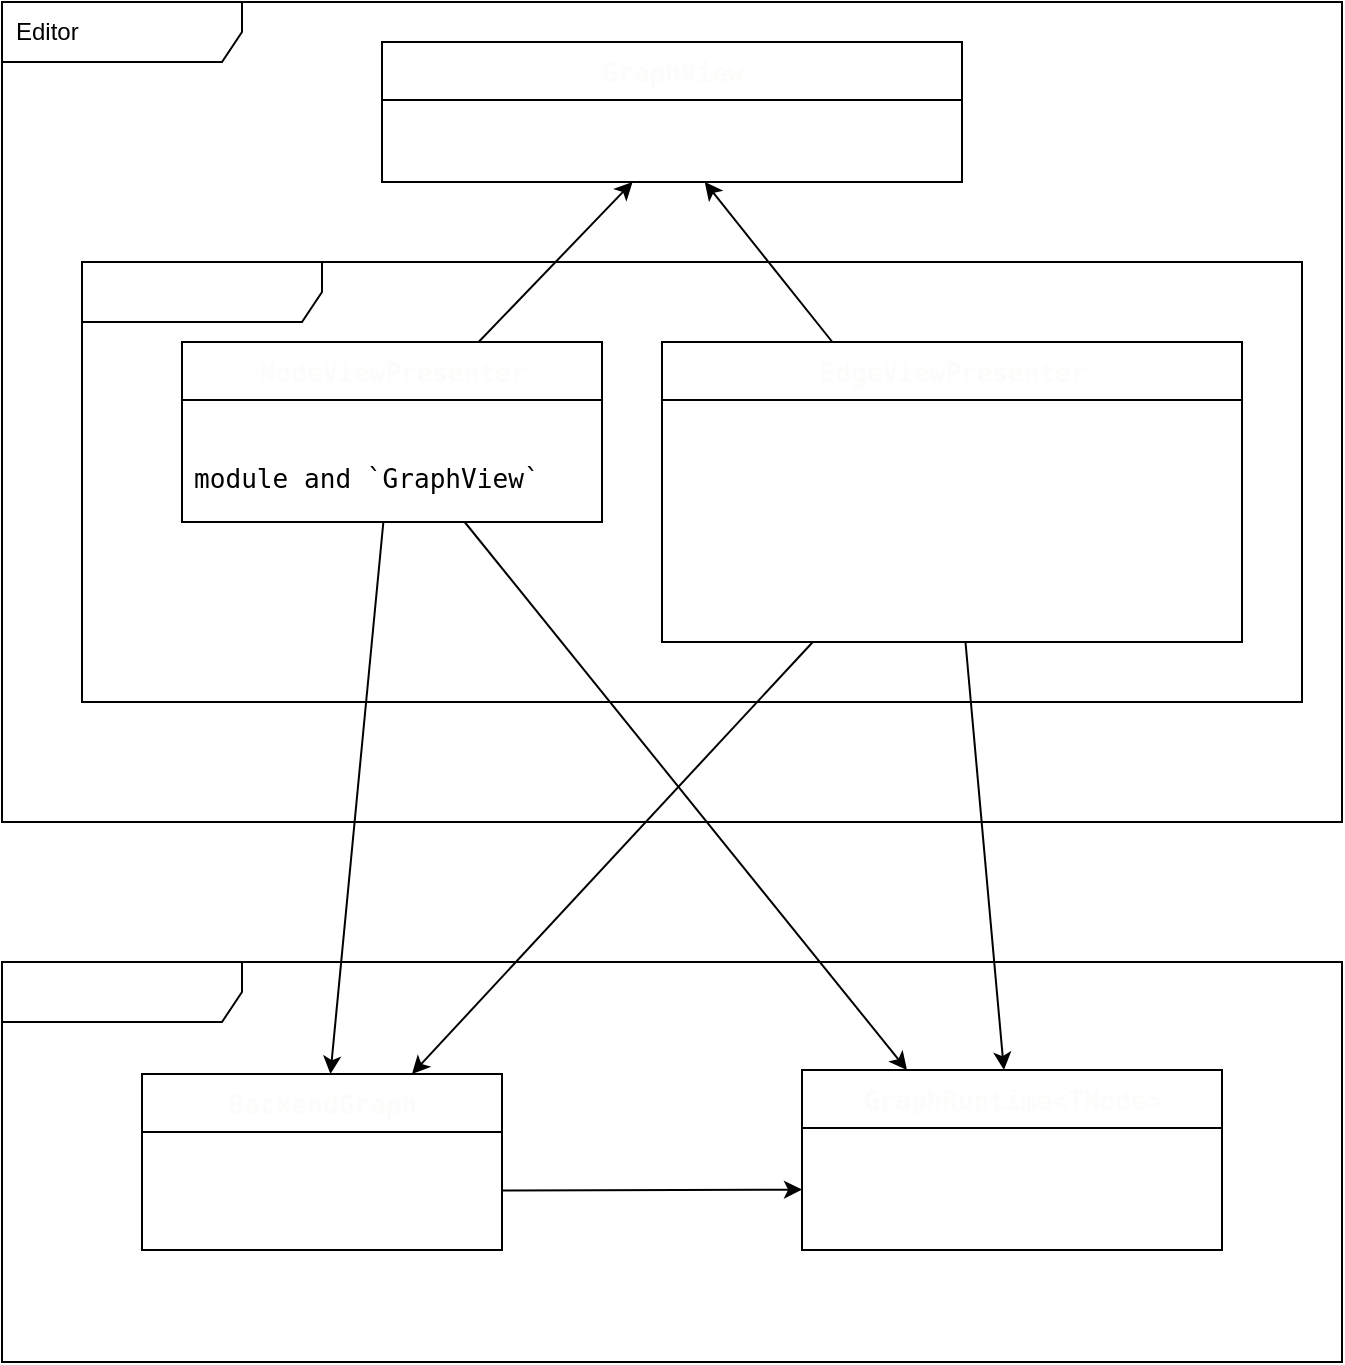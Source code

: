 <mxfile>
    <diagram id="-ilOTlaAT-9ni3G5RdYs" name="Page-1">
        <mxGraphModel dx="738" dy="527" grid="1" gridSize="10" guides="1" tooltips="1" connect="1" arrows="1" fold="1" page="1" pageScale="1" pageWidth="850" pageHeight="1100" math="0" shadow="0">
            <root>
                <mxCell id="0"/>
                <mxCell id="1" parent="0"/>
                <mxCell id="20" value="Presenters" style="shape=umlFrame;whiteSpace=wrap;html=1;width=120;height=30;boundedLbl=1;verticalAlign=middle;align=left;spacingLeft=5;labelBackgroundColor=none;fontColor=#FFFFFF;" vertex="1" parent="1">
                    <mxGeometry x="180" y="190" width="610" height="220" as="geometry"/>
                </mxCell>
                <mxCell id="26" value="Runtime" style="shape=umlFrame;whiteSpace=wrap;html=1;width=120;height=30;boundedLbl=1;verticalAlign=middle;align=left;spacingLeft=5;labelBackgroundColor=none;fontColor=#FFFFFF;" vertex="1" parent="1">
                    <mxGeometry x="140" y="540" width="670" height="200" as="geometry"/>
                </mxCell>
                <mxCell id="7" value="Editor" style="shape=umlFrame;whiteSpace=wrap;html=1;width=120;height=30;boundedLbl=1;verticalAlign=middle;align=left;spacingLeft=5;" vertex="1" parent="1">
                    <mxGeometry x="140" y="60" width="670" height="410" as="geometry"/>
                </mxCell>
                <mxCell id="8" value="&lt;pre style=&quot;color: rgb(252 , 252 , 250) ; font-family: &amp;#34;fira code&amp;#34; , monospace ; font-size: 9.8pt&quot;&gt;GraphView&lt;/pre&gt;" style="swimlane;fontStyle=1;align=center;verticalAlign=middle;childLayout=stackLayout;horizontal=1;startSize=29;horizontalStack=0;resizeParent=1;resizeParentMax=0;resizeLast=0;collapsible=0;marginBottom=0;html=1;" vertex="1" parent="1">
                    <mxGeometry x="330" y="80" width="290" height="70" as="geometry"/>
                </mxCell>
                <mxCell id="9" value="&lt;pre style=&quot;font-family: &amp;#34;fira code&amp;#34; , monospace ; font-size: 9.8pt&quot;&gt;&lt;span style=&quot;color: rgb(255 , 255 , 255) ; font-style: italic ; font-size: 9.8pt ; white-space: nowrap&quot;&gt;A minimal `GraphView` implementation&lt;/span&gt;&lt;br&gt;&lt;/pre&gt;" style="text;html=1;strokeColor=none;fillColor=none;align=left;verticalAlign=middle;spacingLeft=4;spacingRight=4;overflow=hidden;rotatable=0;points=[[0,0.5],[1,0.5]];portConstraint=eastwest;" vertex="1" parent="8">
                    <mxGeometry y="29" width="290" height="41" as="geometry"/>
                </mxCell>
                <mxCell id="21" style="edgeStyle=none;html=1;fontColor=#FFFFFF;" edge="1" parent="1" source="11" target="9">
                    <mxGeometry relative="1" as="geometry"/>
                </mxCell>
                <mxCell id="34" style="edgeStyle=none;html=1;fontColor=#FFFFFF;" edge="1" parent="1" source="11" target="30">
                    <mxGeometry relative="1" as="geometry"/>
                </mxCell>
                <mxCell id="35" style="edgeStyle=none;html=1;entryX=0.25;entryY=0;entryDx=0;entryDy=0;fontColor=#FFFFFF;" edge="1" parent="1" source="11" target="23">
                    <mxGeometry relative="1" as="geometry"/>
                </mxCell>
                <mxCell id="11" value="&lt;pre style=&quot;color: rgb(252 , 252 , 250) ; font-family: &amp;#34;fira code&amp;#34; , monospace ; font-size: 9.8pt&quot;&gt;NodeViewPresenter&lt;/pre&gt;" style="swimlane;fontStyle=1;align=center;verticalAlign=middle;childLayout=stackLayout;horizontal=1;startSize=29;horizontalStack=0;resizeParent=1;resizeParentMax=0;resizeLast=0;collapsible=0;marginBottom=0;html=1;" vertex="1" parent="1">
                    <mxGeometry x="230" y="230" width="210" height="90" as="geometry"/>
                </mxCell>
                <mxCell id="12" value="&lt;pre style=&quot;font-family: &amp;#34;fira code&amp;#34; , monospace ; font-size: 9.8pt&quot;&gt;&lt;font color=&quot;#ffffff&quot;&gt;&lt;i&gt;synchronize nodes between&lt;br&gt;&lt;/i&gt;&lt;/font&gt;module and `GraphView`&lt;/pre&gt;" style="text;html=1;strokeColor=none;fillColor=none;align=left;verticalAlign=middle;spacingLeft=4;spacingRight=4;overflow=hidden;rotatable=0;points=[[0,0.5],[1,0.5]];portConstraint=eastwest;" vertex="1" parent="11">
                    <mxGeometry y="29" width="210" height="61" as="geometry"/>
                </mxCell>
                <mxCell id="22" style="edgeStyle=none;html=1;fontColor=#FFFFFF;" edge="1" parent="1" source="14" target="9">
                    <mxGeometry relative="1" as="geometry"/>
                </mxCell>
                <mxCell id="33" style="edgeStyle=none;html=1;fontColor=#FFFFFF;" edge="1" parent="1" source="14" target="23">
                    <mxGeometry relative="1" as="geometry"/>
                </mxCell>
                <mxCell id="36" style="edgeStyle=none;html=1;entryX=0.75;entryY=0;entryDx=0;entryDy=0;fontColor=#FFFFFF;" edge="1" parent="1" source="14" target="30">
                    <mxGeometry relative="1" as="geometry"/>
                </mxCell>
                <mxCell id="14" value="&lt;pre style=&quot;color: rgb(252 , 252 , 250) ; font-family: &amp;#34;fira code&amp;#34; , monospace ; font-size: 9.8pt&quot;&gt;EdgeViewPresenter&lt;/pre&gt;" style="swimlane;fontStyle=1;align=center;verticalAlign=middle;childLayout=stackLayout;horizontal=1;startSize=29;horizontalStack=0;resizeParent=1;resizeParentMax=0;resizeLast=0;collapsible=0;marginBottom=0;html=1;labelBackgroundColor=none;fontColor=#FFFFFF;" vertex="1" parent="1">
                    <mxGeometry x="470" y="230" width="290" height="150" as="geometry"/>
                </mxCell>
                <mxCell id="15" value="&lt;pre style=&quot;font-family: &amp;#34;fira code&amp;#34; , monospace ; font-size: 9.8pt&quot;&gt;&lt;span style=&quot;font-style: italic&quot;&gt;1. Pull edge collection from module&lt;br&gt;&lt;/span&gt;&lt;span style=&quot;font-style: italic&quot;&gt;2. Create `Edge`s into `GraphView`&lt;br&gt;&lt;/span&gt;&lt;span style=&quot;font-style: italic&quot;&gt;3. Observe connection events&lt;br/&gt;   and send events to module&lt;/span&gt;&lt;/pre&gt;" style="text;html=1;strokeColor=none;fillColor=none;align=left;verticalAlign=middle;spacingLeft=4;spacingRight=4;overflow=hidden;rotatable=0;points=[[0,0.5],[1,0.5]];portConstraint=eastwest;labelBackgroundColor=none;fontColor=#FFFFFF;" vertex="1" parent="14">
                    <mxGeometry y="29" width="290" height="121" as="geometry"/>
                </mxCell>
                <mxCell id="23" value="&lt;pre style=&quot;color: rgb(252 , 252 , 250) ; font-family: &amp;#34;fira code&amp;#34; , monospace ; font-size: 9.8pt&quot;&gt;GraphRuntime&amp;lt;TNode&amp;gt;&lt;/pre&gt;" style="swimlane;fontStyle=1;align=center;verticalAlign=middle;childLayout=stackLayout;horizontal=1;startSize=29;horizontalStack=0;resizeParent=1;resizeParentMax=0;resizeLast=0;collapsible=0;marginBottom=0;html=1;labelBackgroundColor=none;fontColor=#FFFFFF;" vertex="1" parent="1">
                    <mxGeometry x="540" y="594" width="210" height="90" as="geometry"/>
                </mxCell>
                <mxCell id="24" value="&lt;pre style=&quot;font-family: &amp;#34;fira code&amp;#34; , monospace ; font-size: 9.8pt&quot;&gt;&lt;span style=&quot;font-style: italic&quot;&gt;Runtime graph data&lt;br/&gt;including nodes and edges&lt;/span&gt;&lt;/pre&gt;" style="text;html=1;strokeColor=none;fillColor=none;align=left;verticalAlign=middle;spacingLeft=4;spacingRight=4;overflow=hidden;rotatable=0;points=[[0,0.5],[1,0.5]];portConstraint=eastwest;labelBackgroundColor=none;fontColor=#FFFFFF;" vertex="1" parent="23">
                    <mxGeometry y="29" width="210" height="61" as="geometry"/>
                </mxCell>
                <mxCell id="30" value="&lt;pre style=&quot;color: rgb(252 , 252 , 250) ; font-family: &amp;#34;fira code&amp;#34; , monospace ; font-size: 9.8pt&quot;&gt;BackendGraph&lt;/pre&gt;" style="swimlane;fontStyle=1;align=center;verticalAlign=middle;childLayout=stackLayout;horizontal=1;startSize=29;horizontalStack=0;resizeParent=1;resizeParentMax=0;resizeLast=0;collapsible=0;marginBottom=0;html=1;labelBackgroundColor=none;fontColor=#FFFFFF;" vertex="1" parent="1">
                    <mxGeometry x="210" y="596" width="180" height="88" as="geometry"/>
                </mxCell>
                <mxCell id="31" value="&lt;pre style=&quot;font-family: &amp;#34;fira code&amp;#34; , monospace ; font-size: 9.8pt&quot;&gt;&lt;pre&gt;&lt;code&gt;&lt;font color=&quot;#ffffff&quot;&gt;&lt;i&gt;Data and processing&lt;br&gt;for specifc back-end&lt;/i&gt;&lt;/font&gt;&lt;/code&gt;&lt;/pre&gt;&lt;/pre&gt;" style="text;html=1;strokeColor=none;fillColor=none;align=left;verticalAlign=middle;spacingLeft=4;spacingRight=4;overflow=hidden;rotatable=0;points=[[0,0.5],[1,0.5]];portConstraint=eastwest;labelBackgroundColor=none;fontColor=#FFFFFF;" vertex="1" parent="30">
                    <mxGeometry y="29" width="180" height="59" as="geometry"/>
                </mxCell>
                <mxCell id="32" style="edgeStyle=none;html=1;fontColor=#FFFFFF;" edge="1" parent="1" source="31" target="24">
                    <mxGeometry relative="1" as="geometry"/>
                </mxCell>
            </root>
        </mxGraphModel>
    </diagram>
</mxfile>